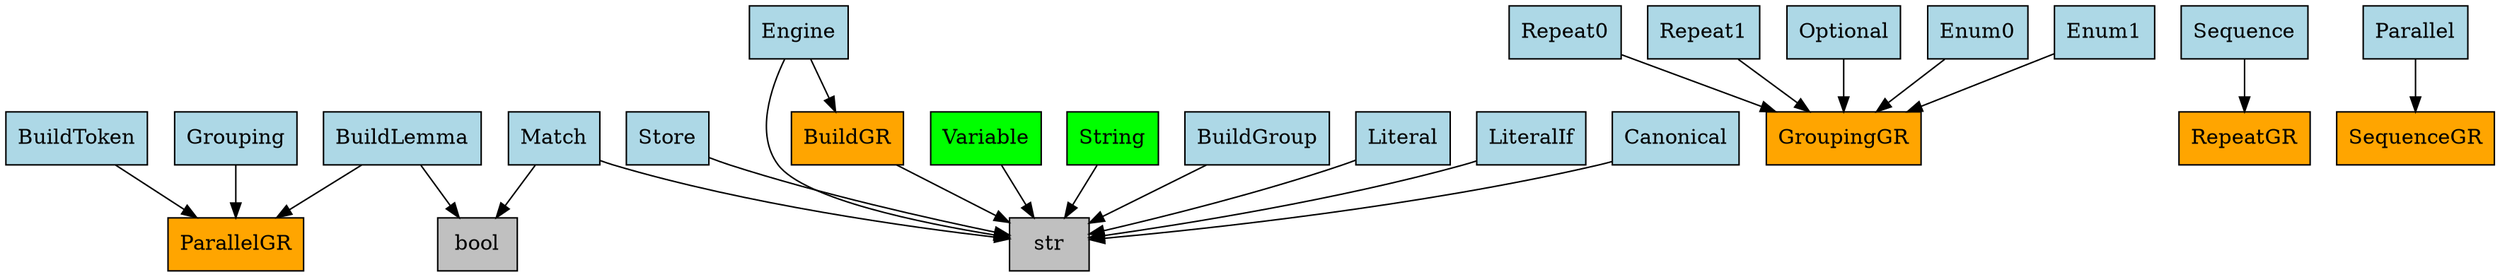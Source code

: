 digraph {
	0 [label=BuildGR fillcolor=orange shape=rect style=filled]
	1 [label=str fillcolor=gray shape=rect style=filled]
	2 [label=BuildToken fillcolor=lightblue shape=rect style=filled]
	3 [label=ParallelGR fillcolor=orange shape=rect style=filled]
	4 [label=BuildLemma fillcolor=lightblue shape=rect style=filled]
	5 [label=bool fillcolor=gray shape=rect style=filled]
	6 [label=BuildGroup fillcolor=lightblue shape=rect style=filled]
	7 [label=Match fillcolor=lightblue shape=rect style=filled]
	8 [label=Literal fillcolor=lightblue shape=rect style=filled]
	9 [label=LiteralIf fillcolor=lightblue shape=rect style=filled]
	10 [label=Canonical fillcolor=lightblue shape=rect style=filled]
	11 [label=Store fillcolor=lightblue shape=rect style=filled]
	12 [label=Grouping fillcolor=lightblue shape=rect style=filled]
	13 [label=Repeat0 fillcolor=lightblue shape=rect style=filled]
	14 [label=GroupingGR fillcolor=orange shape=rect style=filled]
	15 [label=Repeat1 fillcolor=lightblue shape=rect style=filled]
	16 [label=Optional fillcolor=lightblue shape=rect style=filled]
	17 [label=Enum0 fillcolor=lightblue shape=rect style=filled]
	18 [label=Enum1 fillcolor=lightblue shape=rect style=filled]
	19 [label=Sequence fillcolor=lightblue shape=rect style=filled]
	20 [label=RepeatGR fillcolor=orange shape=rect style=filled]
	21 [label=Parallel fillcolor=lightblue shape=rect style=filled]
	22 [label=SequenceGR fillcolor=orange shape=rect style=filled]
	23 [label=Engine fillcolor=lightblue shape=rect style=filled]
	24 [label=Variable fillcolor=lime shape=rect style=filled]
	25 [label=String fillcolor=lime shape=rect style=filled]
	0 -> 1
	2 -> 3
	4 -> 5
	4 -> 3
	6 -> 1
	7 -> 5
	7 -> 1
	8 -> 1
	9 -> 1
	10 -> 1
	11 -> 1
	12 -> 3
	13 -> 14
	15 -> 14
	16 -> 14
	17 -> 14
	18 -> 14
	19 -> 20
	21 -> 22
	23 -> 0
	23 -> 1
	24 -> 1
	25 -> 1
}
